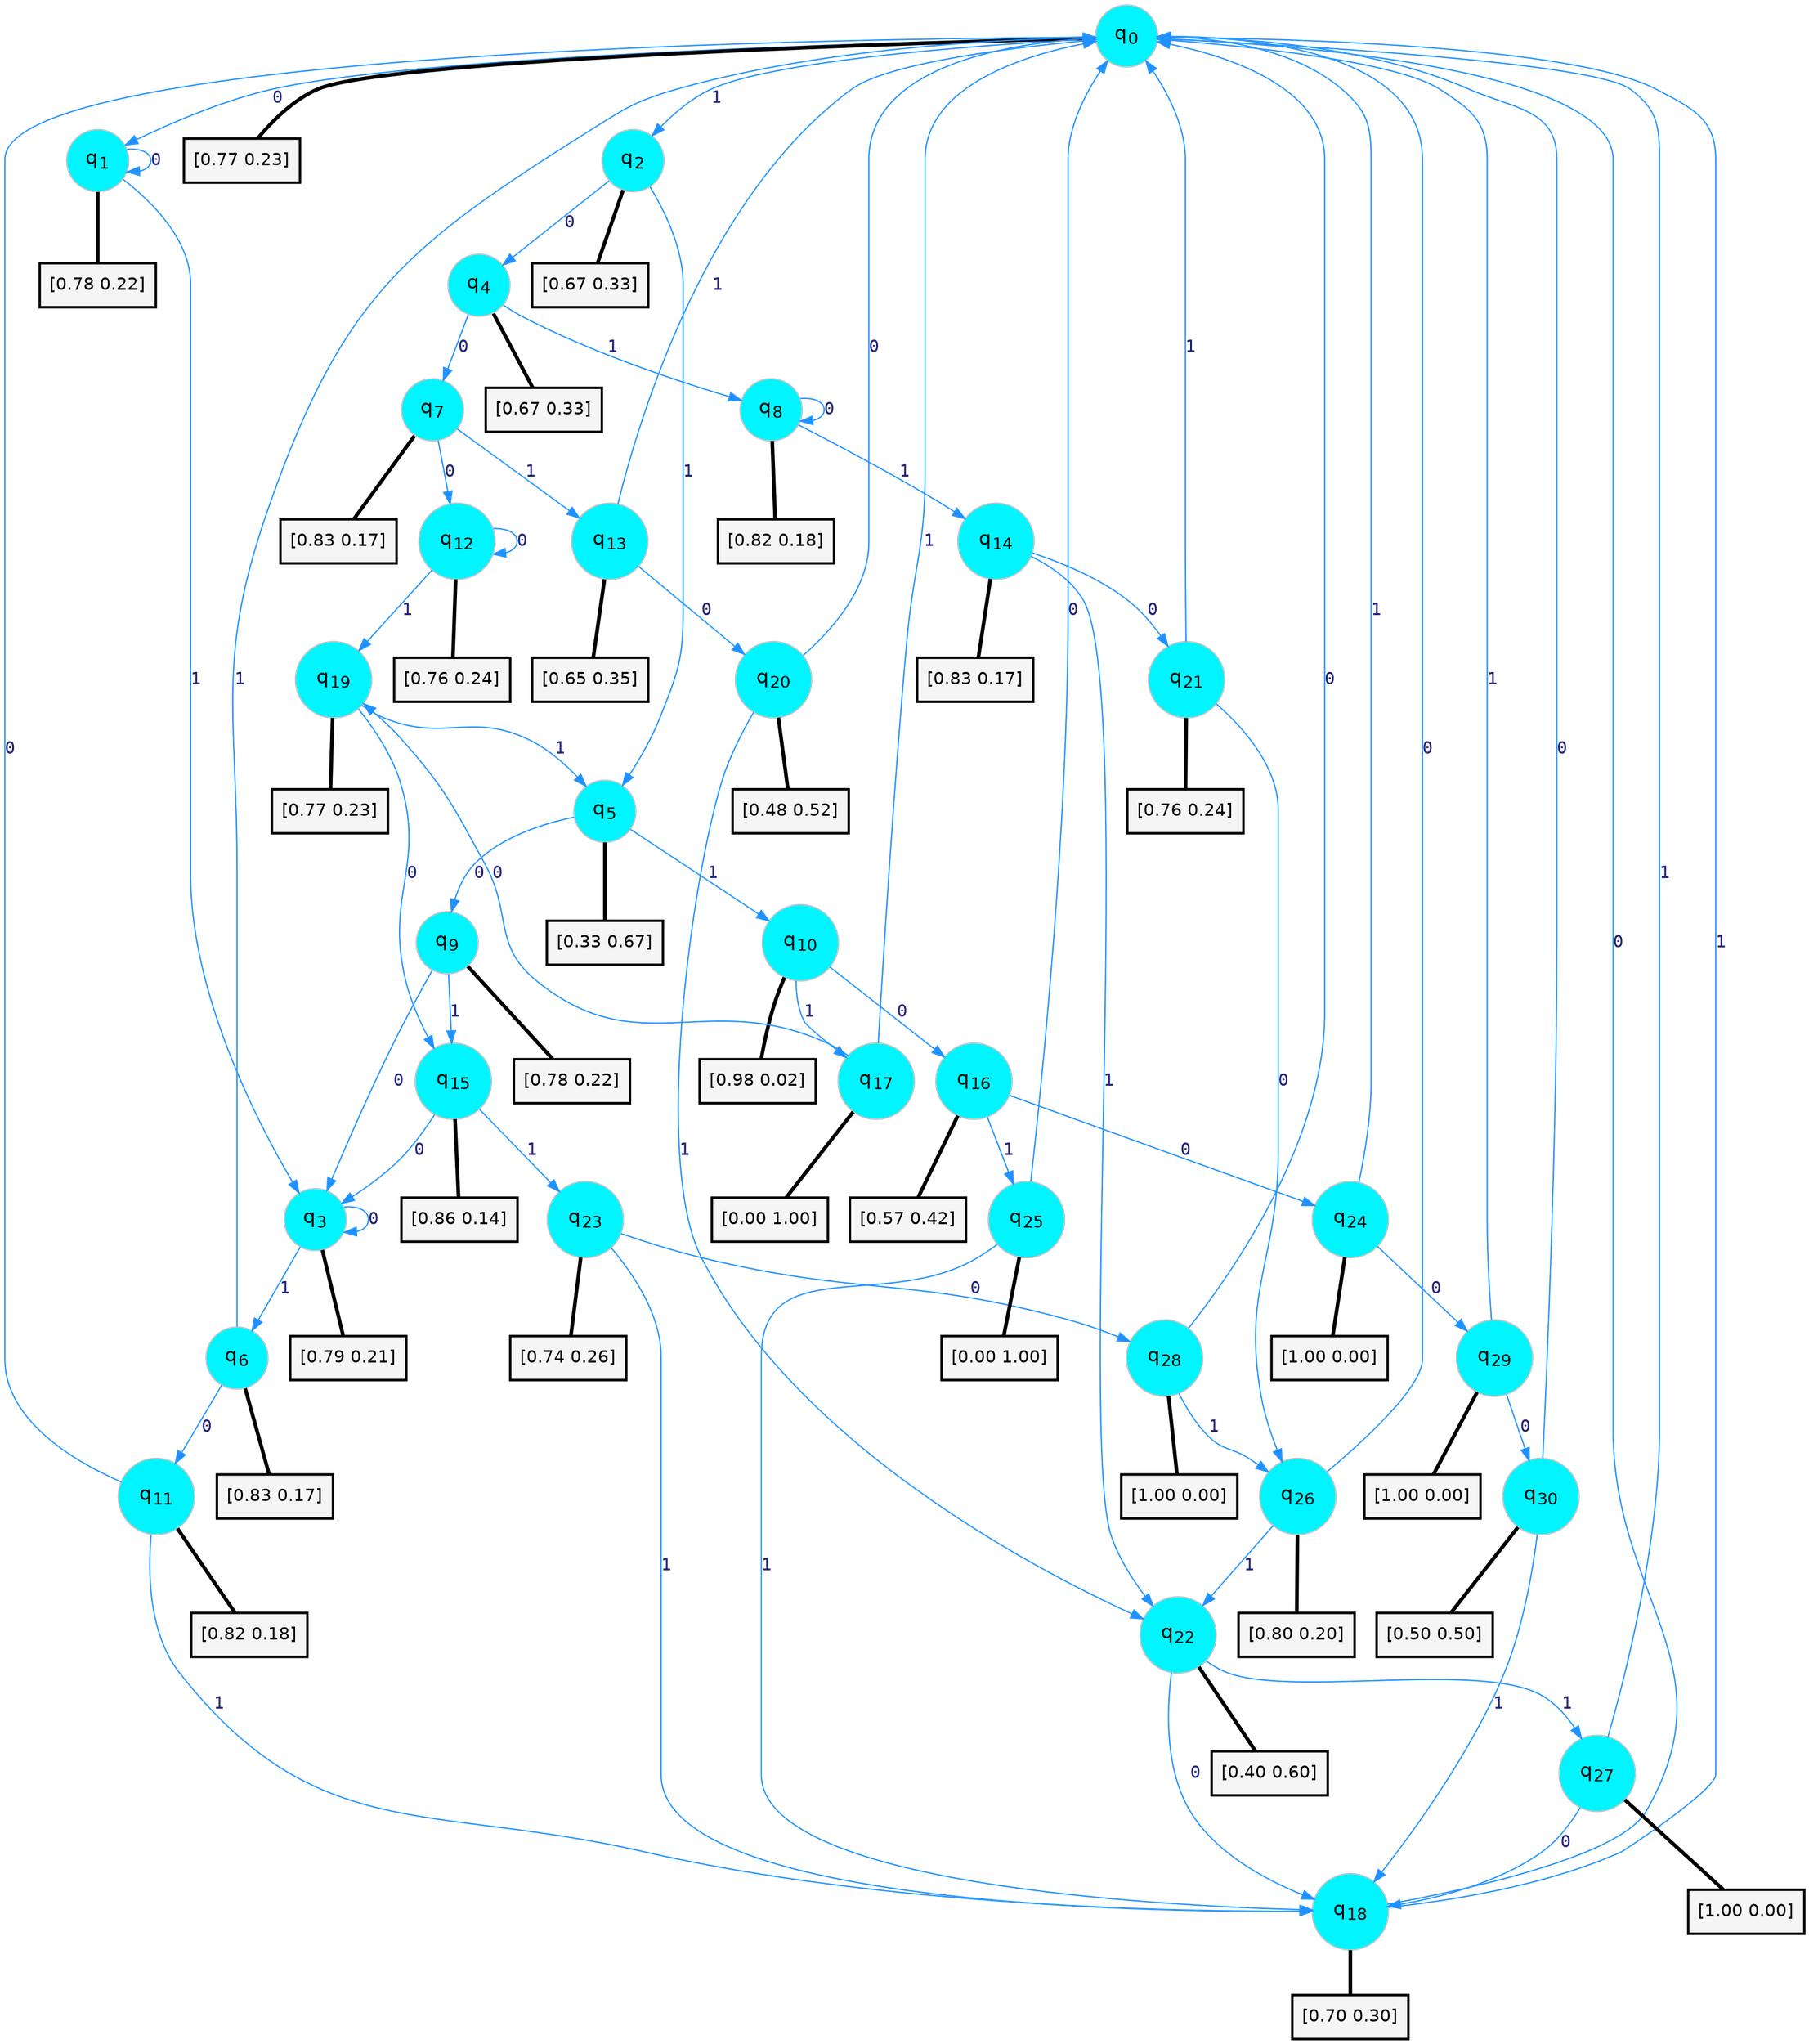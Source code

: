 digraph G {
graph [
bgcolor=transparent, dpi=300, rankdir=TD, size="40,25"];
node [
color=gray, fillcolor=turquoise1, fontcolor=black, fontname=Helvetica, fontsize=16, fontweight=bold, shape=circle, style=filled];
edge [
arrowsize=1, color=dodgerblue1, fontcolor=midnightblue, fontname=courier, fontweight=bold, penwidth=1, style=solid, weight=20];
0[label=<q<SUB>0</SUB>>];
1[label=<q<SUB>1</SUB>>];
2[label=<q<SUB>2</SUB>>];
3[label=<q<SUB>3</SUB>>];
4[label=<q<SUB>4</SUB>>];
5[label=<q<SUB>5</SUB>>];
6[label=<q<SUB>6</SUB>>];
7[label=<q<SUB>7</SUB>>];
8[label=<q<SUB>8</SUB>>];
9[label=<q<SUB>9</SUB>>];
10[label=<q<SUB>10</SUB>>];
11[label=<q<SUB>11</SUB>>];
12[label=<q<SUB>12</SUB>>];
13[label=<q<SUB>13</SUB>>];
14[label=<q<SUB>14</SUB>>];
15[label=<q<SUB>15</SUB>>];
16[label=<q<SUB>16</SUB>>];
17[label=<q<SUB>17</SUB>>];
18[label=<q<SUB>18</SUB>>];
19[label=<q<SUB>19</SUB>>];
20[label=<q<SUB>20</SUB>>];
21[label=<q<SUB>21</SUB>>];
22[label=<q<SUB>22</SUB>>];
23[label=<q<SUB>23</SUB>>];
24[label=<q<SUB>24</SUB>>];
25[label=<q<SUB>25</SUB>>];
26[label=<q<SUB>26</SUB>>];
27[label=<q<SUB>27</SUB>>];
28[label=<q<SUB>28</SUB>>];
29[label=<q<SUB>29</SUB>>];
30[label=<q<SUB>30</SUB>>];
31[label="[0.77 0.23]", shape=box,fontcolor=black, fontname=Helvetica, fontsize=14, penwidth=2, fillcolor=whitesmoke,color=black];
32[label="[0.78 0.22]", shape=box,fontcolor=black, fontname=Helvetica, fontsize=14, penwidth=2, fillcolor=whitesmoke,color=black];
33[label="[0.67 0.33]", shape=box,fontcolor=black, fontname=Helvetica, fontsize=14, penwidth=2, fillcolor=whitesmoke,color=black];
34[label="[0.79 0.21]", shape=box,fontcolor=black, fontname=Helvetica, fontsize=14, penwidth=2, fillcolor=whitesmoke,color=black];
35[label="[0.67 0.33]", shape=box,fontcolor=black, fontname=Helvetica, fontsize=14, penwidth=2, fillcolor=whitesmoke,color=black];
36[label="[0.33 0.67]", shape=box,fontcolor=black, fontname=Helvetica, fontsize=14, penwidth=2, fillcolor=whitesmoke,color=black];
37[label="[0.83 0.17]", shape=box,fontcolor=black, fontname=Helvetica, fontsize=14, penwidth=2, fillcolor=whitesmoke,color=black];
38[label="[0.83 0.17]", shape=box,fontcolor=black, fontname=Helvetica, fontsize=14, penwidth=2, fillcolor=whitesmoke,color=black];
39[label="[0.82 0.18]", shape=box,fontcolor=black, fontname=Helvetica, fontsize=14, penwidth=2, fillcolor=whitesmoke,color=black];
40[label="[0.78 0.22]", shape=box,fontcolor=black, fontname=Helvetica, fontsize=14, penwidth=2, fillcolor=whitesmoke,color=black];
41[label="[0.98 0.02]", shape=box,fontcolor=black, fontname=Helvetica, fontsize=14, penwidth=2, fillcolor=whitesmoke,color=black];
42[label="[0.82 0.18]", shape=box,fontcolor=black, fontname=Helvetica, fontsize=14, penwidth=2, fillcolor=whitesmoke,color=black];
43[label="[0.76 0.24]", shape=box,fontcolor=black, fontname=Helvetica, fontsize=14, penwidth=2, fillcolor=whitesmoke,color=black];
44[label="[0.65 0.35]", shape=box,fontcolor=black, fontname=Helvetica, fontsize=14, penwidth=2, fillcolor=whitesmoke,color=black];
45[label="[0.83 0.17]", shape=box,fontcolor=black, fontname=Helvetica, fontsize=14, penwidth=2, fillcolor=whitesmoke,color=black];
46[label="[0.86 0.14]", shape=box,fontcolor=black, fontname=Helvetica, fontsize=14, penwidth=2, fillcolor=whitesmoke,color=black];
47[label="[0.57 0.42]", shape=box,fontcolor=black, fontname=Helvetica, fontsize=14, penwidth=2, fillcolor=whitesmoke,color=black];
48[label="[0.00 1.00]", shape=box,fontcolor=black, fontname=Helvetica, fontsize=14, penwidth=2, fillcolor=whitesmoke,color=black];
49[label="[0.70 0.30]", shape=box,fontcolor=black, fontname=Helvetica, fontsize=14, penwidth=2, fillcolor=whitesmoke,color=black];
50[label="[0.77 0.23]", shape=box,fontcolor=black, fontname=Helvetica, fontsize=14, penwidth=2, fillcolor=whitesmoke,color=black];
51[label="[0.48 0.52]", shape=box,fontcolor=black, fontname=Helvetica, fontsize=14, penwidth=2, fillcolor=whitesmoke,color=black];
52[label="[0.76 0.24]", shape=box,fontcolor=black, fontname=Helvetica, fontsize=14, penwidth=2, fillcolor=whitesmoke,color=black];
53[label="[0.40 0.60]", shape=box,fontcolor=black, fontname=Helvetica, fontsize=14, penwidth=2, fillcolor=whitesmoke,color=black];
54[label="[0.74 0.26]", shape=box,fontcolor=black, fontname=Helvetica, fontsize=14, penwidth=2, fillcolor=whitesmoke,color=black];
55[label="[1.00 0.00]", shape=box,fontcolor=black, fontname=Helvetica, fontsize=14, penwidth=2, fillcolor=whitesmoke,color=black];
56[label="[0.00 1.00]", shape=box,fontcolor=black, fontname=Helvetica, fontsize=14, penwidth=2, fillcolor=whitesmoke,color=black];
57[label="[0.80 0.20]", shape=box,fontcolor=black, fontname=Helvetica, fontsize=14, penwidth=2, fillcolor=whitesmoke,color=black];
58[label="[1.00 0.00]", shape=box,fontcolor=black, fontname=Helvetica, fontsize=14, penwidth=2, fillcolor=whitesmoke,color=black];
59[label="[1.00 0.00]", shape=box,fontcolor=black, fontname=Helvetica, fontsize=14, penwidth=2, fillcolor=whitesmoke,color=black];
60[label="[1.00 0.00]", shape=box,fontcolor=black, fontname=Helvetica, fontsize=14, penwidth=2, fillcolor=whitesmoke,color=black];
61[label="[0.50 0.50]", shape=box,fontcolor=black, fontname=Helvetica, fontsize=14, penwidth=2, fillcolor=whitesmoke,color=black];
0->1 [label=0];
0->2 [label=1];
0->31 [arrowhead=none, penwidth=3,color=black];
1->1 [label=0];
1->3 [label=1];
1->32 [arrowhead=none, penwidth=3,color=black];
2->4 [label=0];
2->5 [label=1];
2->33 [arrowhead=none, penwidth=3,color=black];
3->3 [label=0];
3->6 [label=1];
3->34 [arrowhead=none, penwidth=3,color=black];
4->7 [label=0];
4->8 [label=1];
4->35 [arrowhead=none, penwidth=3,color=black];
5->9 [label=0];
5->10 [label=1];
5->36 [arrowhead=none, penwidth=3,color=black];
6->11 [label=0];
6->0 [label=1];
6->37 [arrowhead=none, penwidth=3,color=black];
7->12 [label=0];
7->13 [label=1];
7->38 [arrowhead=none, penwidth=3,color=black];
8->8 [label=0];
8->14 [label=1];
8->39 [arrowhead=none, penwidth=3,color=black];
9->3 [label=0];
9->15 [label=1];
9->40 [arrowhead=none, penwidth=3,color=black];
10->16 [label=0];
10->17 [label=1];
10->41 [arrowhead=none, penwidth=3,color=black];
11->0 [label=0];
11->18 [label=1];
11->42 [arrowhead=none, penwidth=3,color=black];
12->12 [label=0];
12->19 [label=1];
12->43 [arrowhead=none, penwidth=3,color=black];
13->20 [label=0];
13->0 [label=1];
13->44 [arrowhead=none, penwidth=3,color=black];
14->21 [label=0];
14->22 [label=1];
14->45 [arrowhead=none, penwidth=3,color=black];
15->3 [label=0];
15->23 [label=1];
15->46 [arrowhead=none, penwidth=3,color=black];
16->24 [label=0];
16->25 [label=1];
16->47 [arrowhead=none, penwidth=3,color=black];
17->19 [label=0];
17->0 [label=1];
17->48 [arrowhead=none, penwidth=3,color=black];
18->0 [label=0];
18->0 [label=1];
18->49 [arrowhead=none, penwidth=3,color=black];
19->15 [label=0];
19->5 [label=1];
19->50 [arrowhead=none, penwidth=3,color=black];
20->0 [label=0];
20->22 [label=1];
20->51 [arrowhead=none, penwidth=3,color=black];
21->26 [label=0];
21->0 [label=1];
21->52 [arrowhead=none, penwidth=3,color=black];
22->18 [label=0];
22->27 [label=1];
22->53 [arrowhead=none, penwidth=3,color=black];
23->28 [label=0];
23->18 [label=1];
23->54 [arrowhead=none, penwidth=3,color=black];
24->29 [label=0];
24->0 [label=1];
24->55 [arrowhead=none, penwidth=3,color=black];
25->0 [label=0];
25->18 [label=1];
25->56 [arrowhead=none, penwidth=3,color=black];
26->0 [label=0];
26->22 [label=1];
26->57 [arrowhead=none, penwidth=3,color=black];
27->18 [label=0];
27->0 [label=1];
27->58 [arrowhead=none, penwidth=3,color=black];
28->0 [label=0];
28->26 [label=1];
28->59 [arrowhead=none, penwidth=3,color=black];
29->30 [label=0];
29->0 [label=1];
29->60 [arrowhead=none, penwidth=3,color=black];
30->0 [label=0];
30->18 [label=1];
30->61 [arrowhead=none, penwidth=3,color=black];
}
